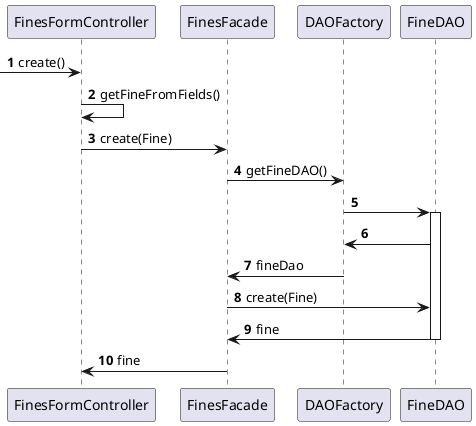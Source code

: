 @startuml

autonumber

-> FinesFormController : create()
FinesFormController -> FinesFormController : getFineFromFields()
FinesFormController -> FinesFacade : create(Fine)
FinesFacade -> DAOFactory : getFineDAO()
DAOFactory -> FineDAO++
FineDAO -> DAOFactory
DAOFactory -> FinesFacade : fineDao
FinesFacade -> FineDAO : create(Fine)
FineDAO -> FinesFacade : fine
deactivate FineDAO
FinesFacade -> FinesFormController : fine

@enduml
